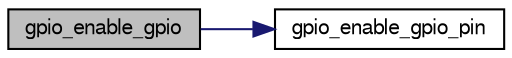 digraph G
{
  edge [fontname="FreeSans",fontsize="10",labelfontname="FreeSans",labelfontsize="10"];
  node [fontname="FreeSans",fontsize="10",shape=record];
  rankdir=LR;
  Node1 [label="gpio_enable_gpio",height=0.2,width=0.4,color="black", fillcolor="grey75", style="filled" fontcolor="black"];
  Node1 -> Node2 [color="midnightblue",fontsize="10",style="solid",fontname="FreeSans"];
  Node2 [label="gpio_enable_gpio_pin",height=0.2,width=0.4,color="black", fillcolor="white", style="filled",URL="$group__group__avr32__drivers__gpio.html#ga53c0551dec2802423245c507cdc93859",tooltip="Enables the GPIO mode of a pin."];
}
